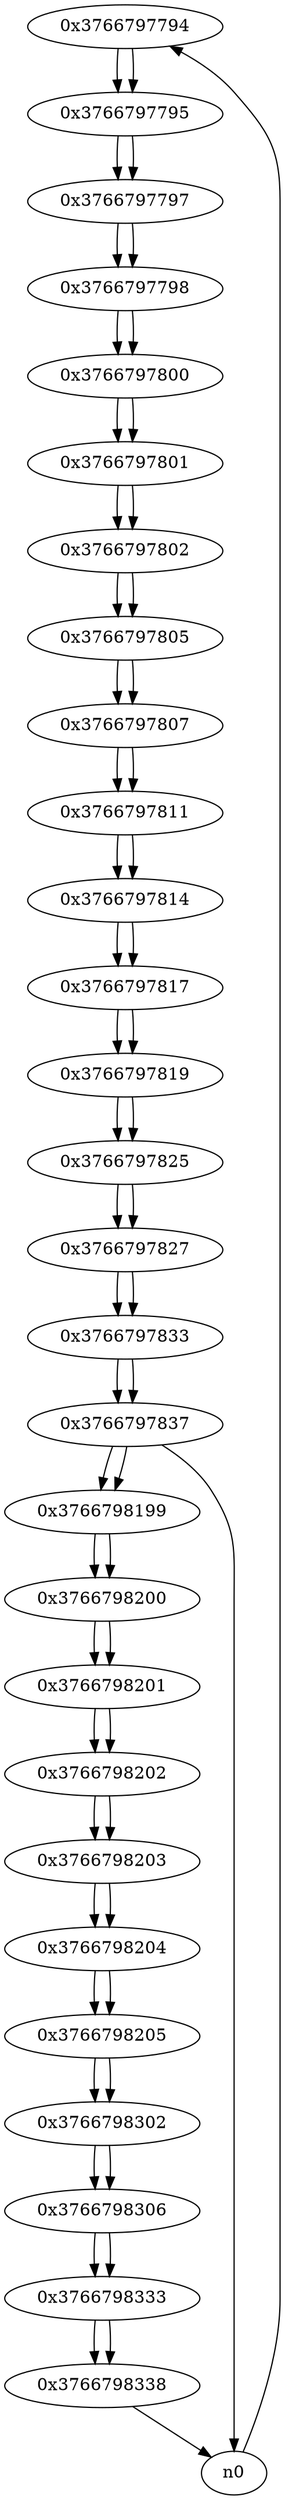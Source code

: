 digraph G{
/* nodes */
  n1 [label="0x3766797794"]
  n2 [label="0x3766797795"]
  n3 [label="0x3766797797"]
  n4 [label="0x3766797798"]
  n5 [label="0x3766797800"]
  n6 [label="0x3766797801"]
  n7 [label="0x3766797802"]
  n8 [label="0x3766797805"]
  n9 [label="0x3766797807"]
  n10 [label="0x3766797811"]
  n11 [label="0x3766797814"]
  n12 [label="0x3766797817"]
  n13 [label="0x3766797819"]
  n14 [label="0x3766797825"]
  n15 [label="0x3766797827"]
  n16 [label="0x3766797833"]
  n17 [label="0x3766797837"]
  n18 [label="0x3766798199"]
  n19 [label="0x3766798200"]
  n20 [label="0x3766798201"]
  n21 [label="0x3766798202"]
  n22 [label="0x3766798203"]
  n23 [label="0x3766798204"]
  n24 [label="0x3766798205"]
  n25 [label="0x3766798302"]
  n26 [label="0x3766798306"]
  n27 [label="0x3766798333"]
  n28 [label="0x3766798338"]
/* edges */
n1 -> n2;
n0 -> n1;
n2 -> n3;
n1 -> n2;
n3 -> n4;
n2 -> n3;
n4 -> n5;
n3 -> n4;
n5 -> n6;
n4 -> n5;
n6 -> n7;
n5 -> n6;
n7 -> n8;
n6 -> n7;
n8 -> n9;
n7 -> n8;
n9 -> n10;
n8 -> n9;
n10 -> n11;
n9 -> n10;
n11 -> n12;
n10 -> n11;
n12 -> n13;
n11 -> n12;
n13 -> n14;
n12 -> n13;
n14 -> n15;
n13 -> n14;
n15 -> n16;
n14 -> n15;
n16 -> n17;
n15 -> n16;
n17 -> n18;
n17 -> n0;
n16 -> n17;
n18 -> n19;
n17 -> n18;
n19 -> n20;
n18 -> n19;
n20 -> n21;
n19 -> n20;
n21 -> n22;
n20 -> n21;
n22 -> n23;
n21 -> n22;
n23 -> n24;
n22 -> n23;
n24 -> n25;
n23 -> n24;
n25 -> n26;
n24 -> n25;
n26 -> n27;
n25 -> n26;
n27 -> n28;
n26 -> n27;
n28 -> n0;
n27 -> n28;
}
